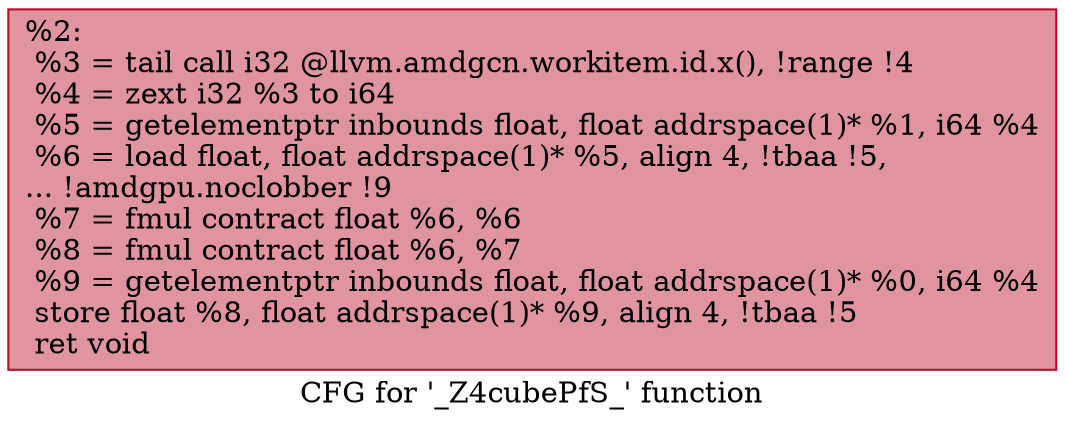 digraph "CFG for '_Z4cubePfS_' function" {
	label="CFG for '_Z4cubePfS_' function";

	Node0x4e11be0 [shape=record,color="#b70d28ff", style=filled, fillcolor="#b70d2870",label="{%2:\l  %3 = tail call i32 @llvm.amdgcn.workitem.id.x(), !range !4\l  %4 = zext i32 %3 to i64\l  %5 = getelementptr inbounds float, float addrspace(1)* %1, i64 %4\l  %6 = load float, float addrspace(1)* %5, align 4, !tbaa !5,\l... !amdgpu.noclobber !9\l  %7 = fmul contract float %6, %6\l  %8 = fmul contract float %6, %7\l  %9 = getelementptr inbounds float, float addrspace(1)* %0, i64 %4\l  store float %8, float addrspace(1)* %9, align 4, !tbaa !5\l  ret void\l}"];
}
